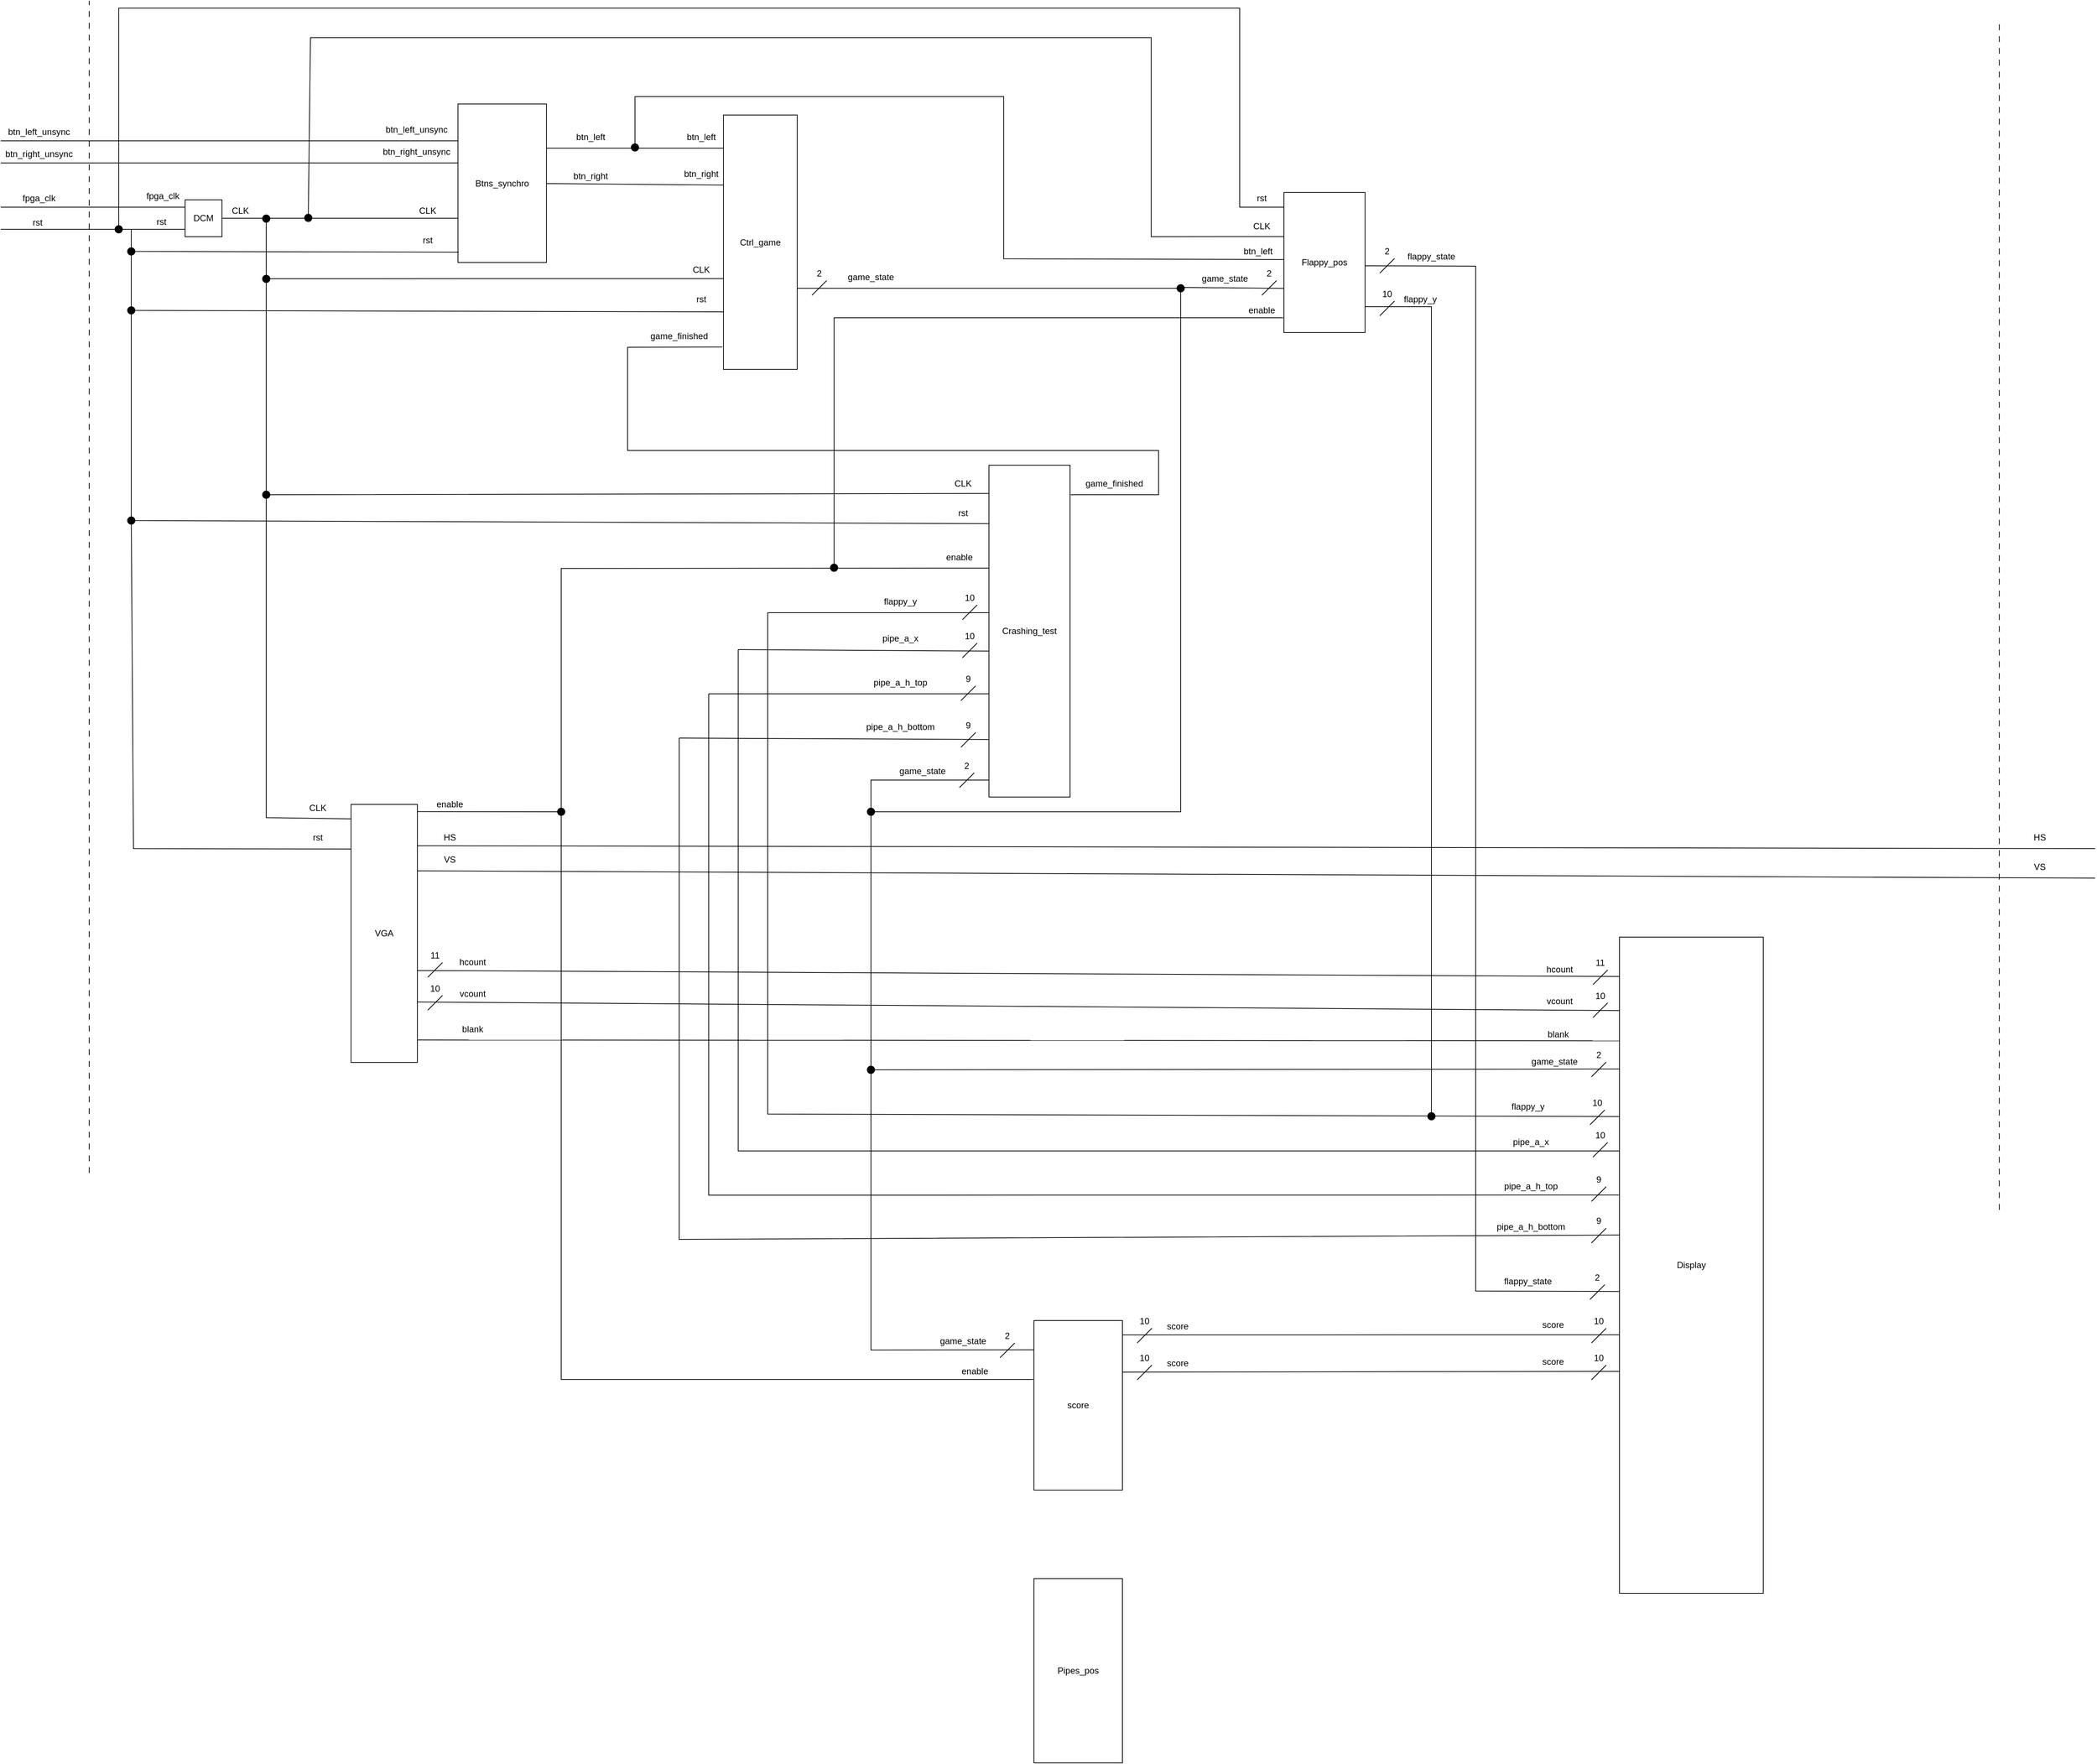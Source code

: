 <mxfile version="24.8.4">
  <diagram name="Page-1" id="Xa5YQdAASDwEEKE8111q">
    <mxGraphModel dx="2012" dy="647" grid="1" gridSize="10" guides="1" tooltips="1" connect="1" arrows="1" fold="1" page="1" pageScale="1" pageWidth="827" pageHeight="1169" math="0" shadow="0">
      <root>
        <mxCell id="0" />
        <mxCell id="1" parent="0" />
        <mxCell id="xnvayWY3Ro9LNE6wZ4xw-27" style="rounded=0;orthogonalLoop=1;jettySize=auto;html=1;exitX=1;exitY=0.5;exitDx=0;exitDy=0;strokeColor=default;startArrow=none;startFill=0;endArrow=none;endFill=0;entryX=0;entryY=0.5;entryDx=0;entryDy=0;" parent="1" source="xnvayWY3Ro9LNE6wZ4xw-28" edge="1">
          <mxGeometry relative="1" as="geometry">
            <mxPoint x="341" y="365" as="targetPoint" />
          </mxGeometry>
        </mxCell>
        <mxCell id="xnvayWY3Ro9LNE6wZ4xw-28" value="DCM" style="whiteSpace=wrap;html=1;aspect=fixed;" parent="1" vertex="1">
          <mxGeometry x="-30" y="340" width="50" height="50" as="geometry" />
        </mxCell>
        <mxCell id="xnvayWY3Ro9LNE6wZ4xw-29" value="" style="endArrow=none;html=1;rounded=0;" parent="1" edge="1">
          <mxGeometry width="50" height="50" relative="1" as="geometry">
            <mxPoint x="-280" y="350" as="sourcePoint" />
            <mxPoint x="-30" y="350" as="targetPoint" />
          </mxGeometry>
        </mxCell>
        <mxCell id="xnvayWY3Ro9LNE6wZ4xw-30" value="" style="endArrow=none;html=1;rounded=0;" parent="1" edge="1">
          <mxGeometry width="50" height="50" relative="1" as="geometry">
            <mxPoint x="-100" y="380" as="sourcePoint" />
            <mxPoint x="-30" y="380" as="targetPoint" />
          </mxGeometry>
        </mxCell>
        <mxCell id="xnvayWY3Ro9LNE6wZ4xw-31" value="CLK" style="text;html=1;align=center;verticalAlign=middle;whiteSpace=wrap;rounded=0;" parent="1" vertex="1">
          <mxGeometry x="274" y="340" width="50" height="30" as="geometry" />
        </mxCell>
        <mxCell id="xnvayWY3Ro9LNE6wZ4xw-32" value="fpga_clk" style="text;html=1;align=center;verticalAlign=middle;whiteSpace=wrap;rounded=0;" parent="1" vertex="1">
          <mxGeometry x="-90" y="320" width="60" height="30" as="geometry" />
        </mxCell>
        <mxCell id="xnvayWY3Ro9LNE6wZ4xw-33" value="" style="endArrow=none;html=1;rounded=0;" parent="1" edge="1">
          <mxGeometry width="50" height="50" relative="1" as="geometry">
            <mxPoint x="-280" y="380" as="sourcePoint" />
            <mxPoint x="-40" y="380" as="targetPoint" />
          </mxGeometry>
        </mxCell>
        <mxCell id="xnvayWY3Ro9LNE6wZ4xw-34" value="rst" style="text;html=1;align=center;verticalAlign=middle;whiteSpace=wrap;rounded=0;" parent="1" vertex="1">
          <mxGeometry x="-92" y="355" width="60" height="30" as="geometry" />
        </mxCell>
        <mxCell id="xnvayWY3Ro9LNE6wZ4xw-36" value="" style="endArrow=none;html=1;rounded=0;" parent="1" edge="1">
          <mxGeometry width="50" height="50" relative="1" as="geometry">
            <mxPoint x="-280" y="260" as="sourcePoint" />
            <mxPoint x="340" y="260" as="targetPoint" />
          </mxGeometry>
        </mxCell>
        <mxCell id="xnvayWY3Ro9LNE6wZ4xw-37" value="btn_left_unsync" style="text;html=1;align=center;verticalAlign=middle;whiteSpace=wrap;rounded=0;" parent="1" vertex="1">
          <mxGeometry x="239" y="230" width="90" height="30" as="geometry" />
        </mxCell>
        <mxCell id="xnvayWY3Ro9LNE6wZ4xw-38" value="" style="endArrow=none;html=1;rounded=0;" parent="1" edge="1">
          <mxGeometry width="50" height="50" relative="1" as="geometry">
            <mxPoint x="-280" y="290" as="sourcePoint" />
            <mxPoint x="340" y="290" as="targetPoint" />
          </mxGeometry>
        </mxCell>
        <mxCell id="xnvayWY3Ro9LNE6wZ4xw-39" value="btn_right_unsync" style="text;html=1;align=center;verticalAlign=middle;whiteSpace=wrap;rounded=0;" parent="1" vertex="1">
          <mxGeometry x="239" y="260" width="90" height="30" as="geometry" />
        </mxCell>
        <mxCell id="xnvayWY3Ro9LNE6wZ4xw-44" value="fpga_clk" style="text;html=1;align=center;verticalAlign=middle;whiteSpace=wrap;rounded=0;" parent="1" vertex="1">
          <mxGeometry x="-258" y="322.5" width="60" height="30" as="geometry" />
        </mxCell>
        <mxCell id="xnvayWY3Ro9LNE6wZ4xw-45" value="rst" style="text;html=1;align=center;verticalAlign=middle;whiteSpace=wrap;rounded=0;" parent="1" vertex="1">
          <mxGeometry x="-260" y="355.5" width="60" height="30" as="geometry" />
        </mxCell>
        <mxCell id="xnvayWY3Ro9LNE6wZ4xw-46" value="Btns_synchro" style="rounded=0;whiteSpace=wrap;html=1;" parent="1" vertex="1">
          <mxGeometry x="340" y="210" width="120" height="215" as="geometry" />
        </mxCell>
        <mxCell id="xnvayWY3Ro9LNE6wZ4xw-47" value="btn_left_unsync" style="text;html=1;align=center;verticalAlign=middle;whiteSpace=wrap;rounded=0;" parent="1" vertex="1">
          <mxGeometry x="-273" y="232.5" width="90" height="30" as="geometry" />
        </mxCell>
        <mxCell id="xnvayWY3Ro9LNE6wZ4xw-48" value="btn_right_unsync" style="text;html=1;align=center;verticalAlign=middle;whiteSpace=wrap;rounded=0;" parent="1" vertex="1">
          <mxGeometry x="-273" y="262.5" width="90" height="30" as="geometry" />
        </mxCell>
        <mxCell id="xnvayWY3Ro9LNE6wZ4xw-50" value="" style="endArrow=none;html=1;rounded=0;entryX=1;entryY=1;entryDx=0;entryDy=0;" parent="1" target="xnvayWY3Ro9LNE6wZ4xw-57" edge="1">
          <mxGeometry width="50" height="50" relative="1" as="geometry">
            <mxPoint x="460" y="270" as="sourcePoint" />
            <mxPoint x="580" y="270" as="targetPoint" />
          </mxGeometry>
        </mxCell>
        <mxCell id="xnvayWY3Ro9LNE6wZ4xw-51" value="" style="endArrow=none;html=1;rounded=0;entryX=1;entryY=1;entryDx=0;entryDy=0;" parent="1" target="xnvayWY3Ro9LNE6wZ4xw-58" edge="1">
          <mxGeometry width="50" height="50" relative="1" as="geometry">
            <mxPoint x="460" y="318" as="sourcePoint" />
            <mxPoint x="680" y="340" as="targetPoint" />
          </mxGeometry>
        </mxCell>
        <mxCell id="xnvayWY3Ro9LNE6wZ4xw-52" value="btn_left" style="text;html=1;align=center;verticalAlign=middle;whiteSpace=wrap;rounded=0;" parent="1" vertex="1">
          <mxGeometry x="490" y="240" width="60" height="30" as="geometry" />
        </mxCell>
        <mxCell id="xnvayWY3Ro9LNE6wZ4xw-53" value="btn_right" style="text;html=1;align=center;verticalAlign=middle;whiteSpace=wrap;rounded=0;" parent="1" vertex="1">
          <mxGeometry x="490" y="292.5" width="60" height="30" as="geometry" />
        </mxCell>
        <mxCell id="xnvayWY3Ro9LNE6wZ4xw-55" value="Ctrl_game" style="rounded=0;whiteSpace=wrap;html=1;rotation=0;" parent="1" vertex="1">
          <mxGeometry x="700" y="225" width="100" height="345" as="geometry" />
        </mxCell>
        <mxCell id="xnvayWY3Ro9LNE6wZ4xw-57" value="btn_left" style="text;html=1;align=center;verticalAlign=middle;whiteSpace=wrap;rounded=0;" parent="1" vertex="1">
          <mxGeometry x="640" y="240" width="60" height="30" as="geometry" />
        </mxCell>
        <mxCell id="xnvayWY3Ro9LNE6wZ4xw-58" value="btn_right" style="text;html=1;align=center;verticalAlign=middle;whiteSpace=wrap;rounded=0;" parent="1" vertex="1">
          <mxGeometry x="640" y="290" width="60" height="30" as="geometry" />
        </mxCell>
        <mxCell id="xnvayWY3Ro9LNE6wZ4xw-59" value="rst" style="text;html=1;align=center;verticalAlign=middle;whiteSpace=wrap;rounded=0;" parent="1" vertex="1">
          <mxGeometry x="269" y="380" width="60" height="30" as="geometry" />
        </mxCell>
        <mxCell id="xnvayWY3Ro9LNE6wZ4xw-62" value="" style="endArrow=none;html=1;rounded=0;entryX=0.003;entryY=0.643;entryDx=0;entryDy=0;entryPerimeter=0;" parent="1" target="xnvayWY3Ro9LNE6wZ4xw-55" edge="1">
          <mxGeometry width="50" height="50" relative="1" as="geometry">
            <mxPoint x="80" y="365" as="sourcePoint" />
            <mxPoint x="720.1" y="445.55" as="targetPoint" />
            <Array as="points">
              <mxPoint x="80" y="447" />
            </Array>
          </mxGeometry>
        </mxCell>
        <mxCell id="xnvayWY3Ro9LNE6wZ4xw-63" value="CLK" style="text;html=1;align=center;verticalAlign=middle;whiteSpace=wrap;rounded=0;" parent="1" vertex="1">
          <mxGeometry x="645" y="420" width="50" height="30" as="geometry" />
        </mxCell>
        <mxCell id="xnvayWY3Ro9LNE6wZ4xw-64" value="CLK" style="text;html=1;align=center;verticalAlign=middle;whiteSpace=wrap;rounded=0;" parent="1" vertex="1">
          <mxGeometry x="20" y="340" width="50" height="30" as="geometry" />
        </mxCell>
        <mxCell id="xnvayWY3Ro9LNE6wZ4xw-65" value="" style="endArrow=none;html=1;rounded=0;entryX=0.006;entryY=0.774;entryDx=0;entryDy=0;entryPerimeter=0;" parent="1" target="xnvayWY3Ro9LNE6wZ4xw-55" edge="1">
          <mxGeometry width="50" height="50" relative="1" as="geometry">
            <mxPoint x="-103" y="410" as="sourcePoint" />
            <mxPoint x="547" y="490" as="targetPoint" />
            <Array as="points">
              <mxPoint x="-103" y="490" />
            </Array>
          </mxGeometry>
        </mxCell>
        <mxCell id="xnvayWY3Ro9LNE6wZ4xw-66" value="rst" style="text;html=1;align=center;verticalAlign=middle;whiteSpace=wrap;rounded=0;" parent="1" vertex="1">
          <mxGeometry x="640" y="460" width="60" height="30" as="geometry" />
        </mxCell>
        <mxCell id="xnvayWY3Ro9LNE6wZ4xw-67" value="" style="endArrow=none;html=1;rounded=0;entryX=0.008;entryY=0.935;entryDx=0;entryDy=0;entryPerimeter=0;" parent="1" target="xnvayWY3Ro9LNE6wZ4xw-46" edge="1">
          <mxGeometry width="50" height="50" relative="1" as="geometry">
            <mxPoint x="-103" y="380" as="sourcePoint" />
            <mxPoint x="185.8" y="410.595" as="targetPoint" />
            <Array as="points">
              <mxPoint x="-103" y="410" />
            </Array>
          </mxGeometry>
        </mxCell>
        <mxCell id="xnvayWY3Ro9LNE6wZ4xw-70" value="game_finished" style="text;html=1;align=center;verticalAlign=middle;whiteSpace=wrap;rounded=0;" parent="1" vertex="1">
          <mxGeometry x="610" y="510" width="60" height="30" as="geometry" />
        </mxCell>
        <mxCell id="xnvayWY3Ro9LNE6wZ4xw-72" value="game_state" style="text;html=1;align=center;verticalAlign=middle;whiteSpace=wrap;rounded=0;" parent="1" vertex="1">
          <mxGeometry x="870" y="429.5" width="60" height="30" as="geometry" />
        </mxCell>
        <mxCell id="xnvayWY3Ro9LNE6wZ4xw-76" value="Crashing_test" style="rounded=0;whiteSpace=wrap;html=1;rotation=0;" parent="1" vertex="1">
          <mxGeometry x="1060" y="700" width="110" height="450" as="geometry" />
        </mxCell>
        <mxCell id="xnvayWY3Ro9LNE6wZ4xw-78" value="game_finished" style="text;html=1;align=center;verticalAlign=middle;whiteSpace=wrap;rounded=0;" parent="1" vertex="1">
          <mxGeometry x="1200" y="710" width="60" height="30" as="geometry" />
        </mxCell>
        <mxCell id="xnvayWY3Ro9LNE6wZ4xw-81" value="game_state" style="text;html=1;align=center;verticalAlign=middle;whiteSpace=wrap;rounded=0;" parent="1" vertex="1">
          <mxGeometry x="940" y="1100" width="60" height="30" as="geometry" />
        </mxCell>
        <mxCell id="xnvayWY3Ro9LNE6wZ4xw-82" value="" style="endArrow=none;html=1;rounded=0;exitX=0.005;exitY=0.085;exitDx=0;exitDy=0;exitPerimeter=0;" parent="1" edge="1" source="xnvayWY3Ro9LNE6wZ4xw-76">
          <mxGeometry width="50" height="50" relative="1" as="geometry">
            <mxPoint x="700" y="740" as="sourcePoint" />
            <mxPoint x="80" y="445" as="targetPoint" />
            <Array as="points">
              <mxPoint x="80" y="740" />
            </Array>
          </mxGeometry>
        </mxCell>
        <mxCell id="xnvayWY3Ro9LNE6wZ4xw-83" value="CLK" style="text;html=1;align=center;verticalAlign=middle;whiteSpace=wrap;rounded=0;" parent="1" vertex="1">
          <mxGeometry x="1000" y="710" width="50" height="30" as="geometry" />
        </mxCell>
        <mxCell id="xnvayWY3Ro9LNE6wZ4xw-84" value="" style="endArrow=none;html=1;rounded=0;exitX=-0.005;exitY=0.176;exitDx=0;exitDy=0;exitPerimeter=0;" parent="1" source="xnvayWY3Ro9LNE6wZ4xw-76" edge="1">
          <mxGeometry width="50" height="50" relative="1" as="geometry">
            <mxPoint x="547" y="781" as="sourcePoint" />
            <mxPoint x="-103" y="490" as="targetPoint" />
            <Array as="points">
              <mxPoint x="-103" y="775" />
            </Array>
          </mxGeometry>
        </mxCell>
        <mxCell id="xnvayWY3Ro9LNE6wZ4xw-85" value="rst" style="text;html=1;align=center;verticalAlign=middle;whiteSpace=wrap;rounded=0;" parent="1" vertex="1">
          <mxGeometry x="995" y="750" width="60" height="30" as="geometry" />
        </mxCell>
        <mxCell id="xnvayWY3Ro9LNE6wZ4xw-86" value="" style="endArrow=none;html=1;rounded=0;entryX=-0.005;entryY=0.31;entryDx=0;entryDy=0;exitX=1;exitY=0.028;exitDx=0;exitDy=0;exitPerimeter=0;entryPerimeter=0;" parent="1" source="xnvayWY3Ro9LNE6wZ4xw-110" edge="1" target="xnvayWY3Ro9LNE6wZ4xw-76">
          <mxGeometry width="50" height="50" relative="1" as="geometry">
            <mxPoint x="460" y="840" as="sourcePoint" />
            <mxPoint x="700" y="840" as="targetPoint" />
            <Array as="points">
              <mxPoint x="480" y="1170" />
              <mxPoint x="480" y="840" />
            </Array>
          </mxGeometry>
        </mxCell>
        <mxCell id="xnvayWY3Ro9LNE6wZ4xw-87" value="" style="endArrow=none;html=1;rounded=0;entryX=1;entryY=1;entryDx=0;entryDy=0;" parent="1" edge="1">
          <mxGeometry width="50" height="50" relative="1" as="geometry">
            <mxPoint x="720" y="950" as="sourcePoint" />
            <mxPoint x="1060" y="952" as="targetPoint" />
          </mxGeometry>
        </mxCell>
        <mxCell id="xnvayWY3Ro9LNE6wZ4xw-88" value="" style="endArrow=none;html=1;rounded=0;entryX=1;entryY=1;entryDx=0;entryDy=0;" parent="1" edge="1">
          <mxGeometry width="50" height="50" relative="1" as="geometry">
            <mxPoint x="760" y="900" as="sourcePoint" />
            <mxPoint x="1060" y="900" as="targetPoint" />
          </mxGeometry>
        </mxCell>
        <mxCell id="xnvayWY3Ro9LNE6wZ4xw-89" value="" style="endArrow=none;html=1;rounded=0;entryX=1;entryY=1;entryDx=0;entryDy=0;" parent="1" edge="1">
          <mxGeometry width="50" height="50" relative="1" as="geometry">
            <mxPoint x="640" y="1070" as="sourcePoint" />
            <mxPoint x="1060" y="1072" as="targetPoint" />
          </mxGeometry>
        </mxCell>
        <mxCell id="xnvayWY3Ro9LNE6wZ4xw-90" value="" style="endArrow=none;html=1;rounded=0;entryX=1;entryY=1;entryDx=0;entryDy=0;" parent="1" edge="1">
          <mxGeometry width="50" height="50" relative="1" as="geometry">
            <mxPoint x="680" y="1010" as="sourcePoint" />
            <mxPoint x="1060" y="1010" as="targetPoint" />
          </mxGeometry>
        </mxCell>
        <mxCell id="xnvayWY3Ro9LNE6wZ4xw-91" value="enable" style="text;html=1;align=center;verticalAlign=middle;whiteSpace=wrap;rounded=0;" parent="1" vertex="1">
          <mxGeometry x="995" y="810" width="50" height="30" as="geometry" />
        </mxCell>
        <mxCell id="xnvayWY3Ro9LNE6wZ4xw-92" value="flappy_y" style="text;html=1;align=center;verticalAlign=middle;whiteSpace=wrap;rounded=0;" parent="1" vertex="1">
          <mxGeometry x="910" y="870" width="60" height="30" as="geometry" />
        </mxCell>
        <mxCell id="xnvayWY3Ro9LNE6wZ4xw-93" value="pipe_a_x" style="text;html=1;align=center;verticalAlign=middle;whiteSpace=wrap;rounded=0;" parent="1" vertex="1">
          <mxGeometry x="910" y="920" width="60" height="30" as="geometry" />
        </mxCell>
        <mxCell id="xnvayWY3Ro9LNE6wZ4xw-94" value="pipe_a_h_top" style="text;html=1;align=center;verticalAlign=middle;whiteSpace=wrap;rounded=0;" parent="1" vertex="1">
          <mxGeometry x="895" y="980" width="90" height="30" as="geometry" />
        </mxCell>
        <mxCell id="xnvayWY3Ro9LNE6wZ4xw-95" value="pipe_a_h_bottom" style="text;html=1;align=center;verticalAlign=middle;whiteSpace=wrap;rounded=0;" parent="1" vertex="1">
          <mxGeometry x="885" y="1040" width="110" height="30" as="geometry" />
        </mxCell>
        <mxCell id="xnvayWY3Ro9LNE6wZ4xw-96" value="" style="endArrow=none;html=1;rounded=0;" parent="1" edge="1">
          <mxGeometry width="50" height="50" relative="1" as="geometry">
            <mxPoint x="820" y="469.5" as="sourcePoint" />
            <mxPoint x="840" y="449.5" as="targetPoint" />
          </mxGeometry>
        </mxCell>
        <mxCell id="xnvayWY3Ro9LNE6wZ4xw-97" value="2" style="text;html=1;align=center;verticalAlign=middle;whiteSpace=wrap;rounded=0;" parent="1" vertex="1">
          <mxGeometry x="800" y="425" width="60" height="30" as="geometry" />
        </mxCell>
        <mxCell id="xnvayWY3Ro9LNE6wZ4xw-98" value="" style="endArrow=none;html=1;rounded=0;" parent="1" edge="1">
          <mxGeometry width="50" height="50" relative="1" as="geometry">
            <mxPoint x="1020" y="1137.25" as="sourcePoint" />
            <mxPoint x="1040" y="1117.25" as="targetPoint" />
          </mxGeometry>
        </mxCell>
        <mxCell id="xnvayWY3Ro9LNE6wZ4xw-99" value="2" style="text;html=1;align=center;verticalAlign=middle;whiteSpace=wrap;rounded=0;" parent="1" vertex="1">
          <mxGeometry x="1000" y="1092.75" width="60" height="30" as="geometry" />
        </mxCell>
        <mxCell id="xnvayWY3Ro9LNE6wZ4xw-101" value="" style="endArrow=none;html=1;rounded=0;" parent="1" edge="1">
          <mxGeometry width="50" height="50" relative="1" as="geometry">
            <mxPoint x="1022" y="1082.5" as="sourcePoint" />
            <mxPoint x="1042" y="1062.5" as="targetPoint" />
          </mxGeometry>
        </mxCell>
        <mxCell id="xnvayWY3Ro9LNE6wZ4xw-102" value="9" style="text;html=1;align=center;verticalAlign=middle;whiteSpace=wrap;rounded=0;" parent="1" vertex="1">
          <mxGeometry x="1002" y="1038" width="60" height="30" as="geometry" />
        </mxCell>
        <mxCell id="xnvayWY3Ro9LNE6wZ4xw-103" value="" style="endArrow=none;html=1;rounded=0;" parent="1" edge="1">
          <mxGeometry width="50" height="50" relative="1" as="geometry">
            <mxPoint x="1022" y="1019.25" as="sourcePoint" />
            <mxPoint x="1042" y="999.25" as="targetPoint" />
          </mxGeometry>
        </mxCell>
        <mxCell id="xnvayWY3Ro9LNE6wZ4xw-104" value="9" style="text;html=1;align=center;verticalAlign=middle;whiteSpace=wrap;rounded=0;" parent="1" vertex="1">
          <mxGeometry x="1002" y="974.75" width="60" height="30" as="geometry" />
        </mxCell>
        <mxCell id="xnvayWY3Ro9LNE6wZ4xw-105" value="" style="endArrow=none;html=1;rounded=0;" parent="1" edge="1">
          <mxGeometry width="50" height="50" relative="1" as="geometry">
            <mxPoint x="1024" y="961.25" as="sourcePoint" />
            <mxPoint x="1044" y="941.25" as="targetPoint" />
          </mxGeometry>
        </mxCell>
        <mxCell id="xnvayWY3Ro9LNE6wZ4xw-106" value="10" style="text;html=1;align=center;verticalAlign=middle;whiteSpace=wrap;rounded=0;" parent="1" vertex="1">
          <mxGeometry x="1004" y="916.75" width="60" height="30" as="geometry" />
        </mxCell>
        <mxCell id="xnvayWY3Ro9LNE6wZ4xw-107" value="" style="endArrow=none;html=1;rounded=0;" parent="1" edge="1">
          <mxGeometry width="50" height="50" relative="1" as="geometry">
            <mxPoint x="1024" y="909.5" as="sourcePoint" />
            <mxPoint x="1044" y="889.5" as="targetPoint" />
          </mxGeometry>
        </mxCell>
        <mxCell id="xnvayWY3Ro9LNE6wZ4xw-108" value="10" style="text;html=1;align=center;verticalAlign=middle;whiteSpace=wrap;rounded=0;" parent="1" vertex="1">
          <mxGeometry x="1004" y="865" width="60" height="30" as="geometry" />
        </mxCell>
        <mxCell id="xnvayWY3Ro9LNE6wZ4xw-110" value="VGA" style="rounded=0;whiteSpace=wrap;html=1;" parent="1" vertex="1">
          <mxGeometry x="195" y="1160" width="90" height="350" as="geometry" />
        </mxCell>
        <mxCell id="xnvayWY3Ro9LNE6wZ4xw-111" value="enable" style="text;html=1;align=center;verticalAlign=middle;whiteSpace=wrap;rounded=0;" parent="1" vertex="1">
          <mxGeometry x="304" y="1145" width="50" height="30" as="geometry" />
        </mxCell>
        <mxCell id="xnvayWY3Ro9LNE6wZ4xw-112" value="" style="endArrow=none;html=1;rounded=0;exitX=-0.003;exitY=0.173;exitDx=0;exitDy=0;exitPerimeter=0;" parent="1" source="xnvayWY3Ro9LNE6wZ4xw-110" edge="1">
          <mxGeometry width="50" height="50" relative="1" as="geometry">
            <mxPoint x="190" y="1220" as="sourcePoint" />
            <mxPoint x="-103" y="775" as="targetPoint" />
            <Array as="points">
              <mxPoint x="-100" y="1220" />
            </Array>
          </mxGeometry>
        </mxCell>
        <mxCell id="xnvayWY3Ro9LNE6wZ4xw-113" value="rst" style="text;html=1;align=center;verticalAlign=middle;whiteSpace=wrap;rounded=0;" parent="1" vertex="1">
          <mxGeometry x="120" y="1190" width="60" height="30" as="geometry" />
        </mxCell>
        <mxCell id="xnvayWY3Ro9LNE6wZ4xw-114" value="" style="endArrow=none;html=1;rounded=0;dashed=1;dashPattern=8 8;" parent="1" edge="1">
          <mxGeometry width="50" height="50" relative="1" as="geometry">
            <mxPoint x="-160" y="1660" as="sourcePoint" />
            <mxPoint x="-160" y="70" as="targetPoint" />
          </mxGeometry>
        </mxCell>
        <mxCell id="xnvayWY3Ro9LNE6wZ4xw-116" value="" style="endArrow=none;html=1;rounded=0;exitX=0.005;exitY=0.056;exitDx=0;exitDy=0;exitPerimeter=0;" parent="1" source="xnvayWY3Ro9LNE6wZ4xw-110" edge="1">
          <mxGeometry width="50" height="50" relative="1" as="geometry">
            <mxPoint x="169" y="840" as="sourcePoint" />
            <mxPoint x="80" y="740" as="targetPoint" />
            <Array as="points">
              <mxPoint x="80" y="1178" />
            </Array>
          </mxGeometry>
        </mxCell>
        <mxCell id="xnvayWY3Ro9LNE6wZ4xw-117" value="CLK" style="text;html=1;align=center;verticalAlign=middle;whiteSpace=wrap;rounded=0;" parent="1" vertex="1">
          <mxGeometry x="125" y="1150" width="50" height="30" as="geometry" />
        </mxCell>
        <mxCell id="xnvayWY3Ro9LNE6wZ4xw-118" value="" style="endArrow=none;html=1;rounded=0;exitX=1.019;exitY=0.288;exitDx=0;exitDy=0;exitPerimeter=0;" parent="1" edge="1">
          <mxGeometry width="50" height="50" relative="1" as="geometry">
            <mxPoint x="285.0" y="1216.08" as="sourcePoint" />
            <mxPoint x="2560" y="1220" as="targetPoint" />
          </mxGeometry>
        </mxCell>
        <mxCell id="xnvayWY3Ro9LNE6wZ4xw-119" value="HS" style="text;html=1;align=center;verticalAlign=middle;whiteSpace=wrap;rounded=0;" parent="1" vertex="1">
          <mxGeometry x="304" y="1190" width="50" height="30" as="geometry" />
        </mxCell>
        <mxCell id="JSrbKEVZbkw8yBN8hjMD-1" value="" style="endArrow=none;html=1;rounded=0;exitX=1.019;exitY=0.288;exitDx=0;exitDy=0;exitPerimeter=0;" edge="1" parent="1">
          <mxGeometry width="50" height="50" relative="1" as="geometry">
            <mxPoint x="285.0" y="1250.08" as="sourcePoint" />
            <mxPoint x="2560" y="1260" as="targetPoint" />
          </mxGeometry>
        </mxCell>
        <mxCell id="JSrbKEVZbkw8yBN8hjMD-2" value="VS" style="text;html=1;align=center;verticalAlign=middle;whiteSpace=wrap;rounded=0;" vertex="1" parent="1">
          <mxGeometry x="304" y="1220" width="50" height="30" as="geometry" />
        </mxCell>
        <mxCell id="JSrbKEVZbkw8yBN8hjMD-3" value="" style="endArrow=none;html=1;rounded=0;exitX=1.019;exitY=0.288;exitDx=0;exitDy=0;exitPerimeter=0;entryX=0.002;entryY=0.06;entryDx=0;entryDy=0;entryPerimeter=0;" edge="1" parent="1" target="JSrbKEVZbkw8yBN8hjMD-18">
          <mxGeometry width="50" height="50" relative="1" as="geometry">
            <mxPoint x="285.0" y="1385.33" as="sourcePoint" />
            <mxPoint x="403" y="1385.25" as="targetPoint" />
          </mxGeometry>
        </mxCell>
        <mxCell id="JSrbKEVZbkw8yBN8hjMD-4" value="hcount" style="text;html=1;align=center;verticalAlign=middle;whiteSpace=wrap;rounded=0;" vertex="1" parent="1">
          <mxGeometry x="335" y="1359.25" width="50" height="30" as="geometry" />
        </mxCell>
        <mxCell id="JSrbKEVZbkw8yBN8hjMD-5" value="" style="endArrow=none;html=1;rounded=0;exitX=1.019;exitY=0.288;exitDx=0;exitDy=0;exitPerimeter=0;entryX=-0.001;entryY=0.112;entryDx=0;entryDy=0;entryPerimeter=0;" edge="1" parent="1" target="JSrbKEVZbkw8yBN8hjMD-18">
          <mxGeometry width="50" height="50" relative="1" as="geometry">
            <mxPoint x="285.0" y="1427.95" as="sourcePoint" />
            <mxPoint x="403" y="1427.87" as="targetPoint" />
          </mxGeometry>
        </mxCell>
        <mxCell id="JSrbKEVZbkw8yBN8hjMD-6" value="vcount" style="text;html=1;align=center;verticalAlign=middle;whiteSpace=wrap;rounded=0;" vertex="1" parent="1">
          <mxGeometry x="335" y="1401.87" width="50" height="30" as="geometry" />
        </mxCell>
        <mxCell id="JSrbKEVZbkw8yBN8hjMD-7" value="" style="endArrow=none;html=1;rounded=0;exitX=1.008;exitY=0.913;exitDx=0;exitDy=0;exitPerimeter=0;entryX=0.014;entryY=0.158;entryDx=0;entryDy=0;entryPerimeter=0;" edge="1" parent="1" source="xnvayWY3Ro9LNE6wZ4xw-110" target="JSrbKEVZbkw8yBN8hjMD-18">
          <mxGeometry width="50" height="50" relative="1" as="geometry">
            <mxPoint x="285.0" y="1457.95" as="sourcePoint" />
            <mxPoint x="403" y="1457.87" as="targetPoint" />
          </mxGeometry>
        </mxCell>
        <mxCell id="JSrbKEVZbkw8yBN8hjMD-8" value="blank" style="text;html=1;align=center;verticalAlign=middle;whiteSpace=wrap;rounded=0;" vertex="1" parent="1">
          <mxGeometry x="335" y="1450" width="50" height="30" as="geometry" />
        </mxCell>
        <mxCell id="JSrbKEVZbkw8yBN8hjMD-10" value="" style="endArrow=none;html=1;rounded=0;" edge="1" parent="1">
          <mxGeometry width="50" height="50" relative="1" as="geometry">
            <mxPoint x="299" y="1394.5" as="sourcePoint" />
            <mxPoint x="319" y="1374.5" as="targetPoint" />
          </mxGeometry>
        </mxCell>
        <mxCell id="JSrbKEVZbkw8yBN8hjMD-11" value="11" style="text;html=1;align=center;verticalAlign=middle;whiteSpace=wrap;rounded=0;" vertex="1" parent="1">
          <mxGeometry x="279" y="1350" width="60" height="30" as="geometry" />
        </mxCell>
        <mxCell id="JSrbKEVZbkw8yBN8hjMD-12" value="" style="endArrow=none;html=1;rounded=0;" edge="1" parent="1">
          <mxGeometry width="50" height="50" relative="1" as="geometry">
            <mxPoint x="299" y="1439.12" as="sourcePoint" />
            <mxPoint x="319" y="1419.12" as="targetPoint" />
          </mxGeometry>
        </mxCell>
        <mxCell id="JSrbKEVZbkw8yBN8hjMD-13" value="10" style="text;html=1;align=center;verticalAlign=middle;whiteSpace=wrap;rounded=0;" vertex="1" parent="1">
          <mxGeometry x="279" y="1394.62" width="60" height="30" as="geometry" />
        </mxCell>
        <mxCell id="JSrbKEVZbkw8yBN8hjMD-14" value="" style="endArrow=none;html=1;rounded=0;entryX=-0.017;entryY=0.912;entryDx=0;entryDy=0;entryPerimeter=0;" edge="1" parent="1" target="xnvayWY3Ro9LNE6wZ4xw-55">
          <mxGeometry width="50" height="50" relative="1" as="geometry">
            <mxPoint x="1171" y="740" as="sourcePoint" />
            <mxPoint x="600" y="760" as="targetPoint" />
            <Array as="points">
              <mxPoint x="1290" y="740" />
              <mxPoint x="1290" y="680" />
              <mxPoint x="570" y="680" />
              <mxPoint x="570" y="540" />
            </Array>
          </mxGeometry>
        </mxCell>
        <mxCell id="JSrbKEVZbkw8yBN8hjMD-15" value="" style="endArrow=none;html=1;rounded=0;dashed=1;dashPattern=8 8;" edge="1" parent="1">
          <mxGeometry width="50" height="50" relative="1" as="geometry">
            <mxPoint x="2430" y="1710" as="sourcePoint" />
            <mxPoint x="2430" y="100" as="targetPoint" />
          </mxGeometry>
        </mxCell>
        <mxCell id="JSrbKEVZbkw8yBN8hjMD-16" value="HS" style="text;html=1;align=center;verticalAlign=middle;whiteSpace=wrap;rounded=0;" vertex="1" parent="1">
          <mxGeometry x="2460" y="1190" width="50" height="30" as="geometry" />
        </mxCell>
        <mxCell id="JSrbKEVZbkw8yBN8hjMD-17" value="VS" style="text;html=1;align=center;verticalAlign=middle;whiteSpace=wrap;rounded=0;" vertex="1" parent="1">
          <mxGeometry x="2460" y="1230" width="50" height="30" as="geometry" />
        </mxCell>
        <mxCell id="JSrbKEVZbkw8yBN8hjMD-18" value="Display" style="rounded=0;whiteSpace=wrap;html=1;" vertex="1" parent="1">
          <mxGeometry x="1915" y="1340" width="195" height="890" as="geometry" />
        </mxCell>
        <mxCell id="JSrbKEVZbkw8yBN8hjMD-19" value="hcount" style="text;html=1;align=center;verticalAlign=middle;whiteSpace=wrap;rounded=0;" vertex="1" parent="1">
          <mxGeometry x="1809" y="1369.25" width="50" height="30" as="geometry" />
        </mxCell>
        <mxCell id="JSrbKEVZbkw8yBN8hjMD-20" value="vcount" style="text;html=1;align=center;verticalAlign=middle;whiteSpace=wrap;rounded=0;" vertex="1" parent="1">
          <mxGeometry x="1809" y="1411.87" width="50" height="30" as="geometry" />
        </mxCell>
        <mxCell id="JSrbKEVZbkw8yBN8hjMD-21" value="blank" style="text;html=1;align=center;verticalAlign=middle;whiteSpace=wrap;rounded=0;" vertex="1" parent="1">
          <mxGeometry x="1807" y="1457" width="50" height="30" as="geometry" />
        </mxCell>
        <mxCell id="JSrbKEVZbkw8yBN8hjMD-22" value="" style="endArrow=none;html=1;rounded=0;" edge="1" parent="1">
          <mxGeometry width="50" height="50" relative="1" as="geometry">
            <mxPoint x="1879" y="1404.5" as="sourcePoint" />
            <mxPoint x="1899" y="1384.5" as="targetPoint" />
          </mxGeometry>
        </mxCell>
        <mxCell id="JSrbKEVZbkw8yBN8hjMD-23" value="11" style="text;html=1;align=center;verticalAlign=middle;whiteSpace=wrap;rounded=0;" vertex="1" parent="1">
          <mxGeometry x="1859" y="1360" width="60" height="30" as="geometry" />
        </mxCell>
        <mxCell id="JSrbKEVZbkw8yBN8hjMD-24" value="" style="endArrow=none;html=1;rounded=0;" edge="1" parent="1">
          <mxGeometry width="50" height="50" relative="1" as="geometry">
            <mxPoint x="1879" y="1449.12" as="sourcePoint" />
            <mxPoint x="1899" y="1429.12" as="targetPoint" />
          </mxGeometry>
        </mxCell>
        <mxCell id="JSrbKEVZbkw8yBN8hjMD-25" value="10" style="text;html=1;align=center;verticalAlign=middle;whiteSpace=wrap;rounded=0;" vertex="1" parent="1">
          <mxGeometry x="1859" y="1404.62" width="60" height="30" as="geometry" />
        </mxCell>
        <mxCell id="JSrbKEVZbkw8yBN8hjMD-26" value="" style="endArrow=none;html=1;rounded=0;exitX=0.002;exitY=0.201;exitDx=0;exitDy=0;exitPerimeter=0;" edge="1" parent="1" source="JSrbKEVZbkw8yBN8hjMD-18">
          <mxGeometry width="50" height="50" relative="1" as="geometry">
            <mxPoint x="520" y="1330" as="sourcePoint" />
            <mxPoint x="900" y="1170" as="targetPoint" />
            <Array as="points">
              <mxPoint x="900" y="1520" />
            </Array>
          </mxGeometry>
        </mxCell>
        <mxCell id="JSrbKEVZbkw8yBN8hjMD-27" value="game_state" style="text;html=1;align=center;verticalAlign=middle;whiteSpace=wrap;rounded=0;" vertex="1" parent="1">
          <mxGeometry x="1797" y="1494.25" width="60" height="30" as="geometry" />
        </mxCell>
        <mxCell id="JSrbKEVZbkw8yBN8hjMD-28" value="" style="endArrow=none;html=1;rounded=0;" edge="1" parent="1">
          <mxGeometry width="50" height="50" relative="1" as="geometry">
            <mxPoint x="1877" y="1529.5" as="sourcePoint" />
            <mxPoint x="1897" y="1509.5" as="targetPoint" />
          </mxGeometry>
        </mxCell>
        <mxCell id="JSrbKEVZbkw8yBN8hjMD-29" value="2" style="text;html=1;align=center;verticalAlign=middle;whiteSpace=wrap;rounded=0;" vertex="1" parent="1">
          <mxGeometry x="1857" y="1485" width="60" height="30" as="geometry" />
        </mxCell>
        <mxCell id="JSrbKEVZbkw8yBN8hjMD-33" value="" style="endArrow=none;html=1;rounded=0;" edge="1" parent="1">
          <mxGeometry width="50" height="50" relative="1" as="geometry">
            <mxPoint x="720" y="950" as="sourcePoint" />
            <mxPoint x="1915" y="1630" as="targetPoint" />
            <Array as="points">
              <mxPoint x="720" y="1630" />
            </Array>
          </mxGeometry>
        </mxCell>
        <mxCell id="JSrbKEVZbkw8yBN8hjMD-34" value="" style="endArrow=none;html=1;rounded=0;entryX=0.002;entryY=0.454;entryDx=0;entryDy=0;entryPerimeter=0;" edge="1" parent="1" target="JSrbKEVZbkw8yBN8hjMD-18">
          <mxGeometry width="50" height="50" relative="1" as="geometry">
            <mxPoint x="640" y="1070" as="sourcePoint" />
            <mxPoint x="1915" y="1761.4" as="targetPoint" />
            <Array as="points">
              <mxPoint x="640" y="1750" />
            </Array>
          </mxGeometry>
        </mxCell>
        <mxCell id="JSrbKEVZbkw8yBN8hjMD-35" value="" style="endArrow=none;html=1;rounded=0;entryX=-0.004;entryY=0.393;entryDx=0;entryDy=0;entryPerimeter=0;" edge="1" parent="1" target="JSrbKEVZbkw8yBN8hjMD-18">
          <mxGeometry width="50" height="50" relative="1" as="geometry">
            <mxPoint x="680" y="1010" as="sourcePoint" />
            <mxPoint x="1910" y="1690" as="targetPoint" />
            <Array as="points">
              <mxPoint x="680" y="1690" />
            </Array>
          </mxGeometry>
        </mxCell>
        <mxCell id="JSrbKEVZbkw8yBN8hjMD-36" value="pipe_a_x" style="text;html=1;align=center;verticalAlign=middle;whiteSpace=wrap;rounded=0;" vertex="1" parent="1">
          <mxGeometry x="1765" y="1603.25" width="60" height="30" as="geometry" />
        </mxCell>
        <mxCell id="JSrbKEVZbkw8yBN8hjMD-37" value="pipe_a_h_top" style="text;html=1;align=center;verticalAlign=middle;whiteSpace=wrap;rounded=0;" vertex="1" parent="1">
          <mxGeometry x="1750" y="1663.25" width="90" height="30" as="geometry" />
        </mxCell>
        <mxCell id="JSrbKEVZbkw8yBN8hjMD-38" value="pipe_a_h_bottom" style="text;html=1;align=center;verticalAlign=middle;whiteSpace=wrap;rounded=0;" vertex="1" parent="1">
          <mxGeometry x="1740" y="1718.25" width="110" height="30" as="geometry" />
        </mxCell>
        <mxCell id="JSrbKEVZbkw8yBN8hjMD-39" value="" style="endArrow=none;html=1;rounded=0;" edge="1" parent="1">
          <mxGeometry width="50" height="50" relative="1" as="geometry">
            <mxPoint x="1877" y="1754.75" as="sourcePoint" />
            <mxPoint x="1897" y="1734.75" as="targetPoint" />
          </mxGeometry>
        </mxCell>
        <mxCell id="JSrbKEVZbkw8yBN8hjMD-40" value="9" style="text;html=1;align=center;verticalAlign=middle;whiteSpace=wrap;rounded=0;" vertex="1" parent="1">
          <mxGeometry x="1857" y="1710.25" width="60" height="30" as="geometry" />
        </mxCell>
        <mxCell id="JSrbKEVZbkw8yBN8hjMD-41" value="" style="endArrow=none;html=1;rounded=0;" edge="1" parent="1">
          <mxGeometry width="50" height="50" relative="1" as="geometry">
            <mxPoint x="1877" y="1698.5" as="sourcePoint" />
            <mxPoint x="1897" y="1678.5" as="targetPoint" />
          </mxGeometry>
        </mxCell>
        <mxCell id="JSrbKEVZbkw8yBN8hjMD-42" value="9" style="text;html=1;align=center;verticalAlign=middle;whiteSpace=wrap;rounded=0;" vertex="1" parent="1">
          <mxGeometry x="1857" y="1654" width="60" height="30" as="geometry" />
        </mxCell>
        <mxCell id="JSrbKEVZbkw8yBN8hjMD-43" value="" style="endArrow=none;html=1;rounded=0;" edge="1" parent="1">
          <mxGeometry width="50" height="50" relative="1" as="geometry">
            <mxPoint x="1879" y="1638.5" as="sourcePoint" />
            <mxPoint x="1899" y="1618.5" as="targetPoint" />
          </mxGeometry>
        </mxCell>
        <mxCell id="JSrbKEVZbkw8yBN8hjMD-44" value="10" style="text;html=1;align=center;verticalAlign=middle;whiteSpace=wrap;rounded=0;" vertex="1" parent="1">
          <mxGeometry x="1859" y="1594" width="60" height="30" as="geometry" />
        </mxCell>
        <mxCell id="JSrbKEVZbkw8yBN8hjMD-46" value="" style="endArrow=none;html=1;rounded=0;entryX=0.932;entryY=1.015;entryDx=0;entryDy=0;entryPerimeter=0;" edge="1" parent="1">
          <mxGeometry width="50" height="50" relative="1" as="geometry">
            <mxPoint x="760" y="900" as="sourcePoint" />
            <mxPoint x="1915" y="1583.38" as="targetPoint" />
            <Array as="points">
              <mxPoint x="760" y="1580" />
            </Array>
          </mxGeometry>
        </mxCell>
        <mxCell id="JSrbKEVZbkw8yBN8hjMD-47" value="flappy_y" style="text;html=1;align=center;verticalAlign=middle;whiteSpace=wrap;rounded=0;" vertex="1" parent="1">
          <mxGeometry x="1761" y="1555" width="60" height="30" as="geometry" />
        </mxCell>
        <mxCell id="JSrbKEVZbkw8yBN8hjMD-48" value="" style="endArrow=none;html=1;rounded=0;" edge="1" parent="1">
          <mxGeometry width="50" height="50" relative="1" as="geometry">
            <mxPoint x="1875" y="1594.5" as="sourcePoint" />
            <mxPoint x="1895" y="1574.5" as="targetPoint" />
          </mxGeometry>
        </mxCell>
        <mxCell id="JSrbKEVZbkw8yBN8hjMD-49" value="10" style="text;html=1;align=center;verticalAlign=middle;whiteSpace=wrap;rounded=0;" vertex="1" parent="1">
          <mxGeometry x="1855" y="1550" width="60" height="30" as="geometry" />
        </mxCell>
        <mxCell id="JSrbKEVZbkw8yBN8hjMD-50" value="Flappy_pos" style="rounded=0;whiteSpace=wrap;html=1;" vertex="1" parent="1">
          <mxGeometry x="1460" y="330" width="110" height="190" as="geometry" />
        </mxCell>
        <mxCell id="JSrbKEVZbkw8yBN8hjMD-51" value="" style="endArrow=none;html=1;rounded=0;exitX=1.001;exitY=0.391;exitDx=0;exitDy=0;exitPerimeter=0;" edge="1" parent="1" source="JSrbKEVZbkw8yBN8hjMD-59">
          <mxGeometry width="50" height="50" relative="1" as="geometry">
            <mxPoint x="800.1" y="460.005" as="sourcePoint" />
            <mxPoint x="1460" y="460.11" as="targetPoint" />
          </mxGeometry>
        </mxCell>
        <mxCell id="JSrbKEVZbkw8yBN8hjMD-52" value="" style="endArrow=none;html=1;rounded=0;exitX=0.002;exitY=0.949;exitDx=0;exitDy=0;exitPerimeter=0;" edge="1" parent="1" source="xnvayWY3Ro9LNE6wZ4xw-76">
          <mxGeometry width="50" height="50" relative="1" as="geometry">
            <mxPoint x="940" y="850" as="sourcePoint" />
            <mxPoint x="1320" y="460" as="targetPoint" />
            <Array as="points">
              <mxPoint x="900" y="1127" />
              <mxPoint x="900" y="1170" />
              <mxPoint x="1320" y="1170" />
            </Array>
          </mxGeometry>
        </mxCell>
        <mxCell id="JSrbKEVZbkw8yBN8hjMD-53" value="game_state" style="text;html=1;align=center;verticalAlign=middle;whiteSpace=wrap;rounded=0;" vertex="1" parent="1">
          <mxGeometry x="1350" y="432.25" width="60" height="30" as="geometry" />
        </mxCell>
        <mxCell id="JSrbKEVZbkw8yBN8hjMD-54" value="" style="endArrow=none;html=1;rounded=0;" edge="1" parent="1">
          <mxGeometry width="50" height="50" relative="1" as="geometry">
            <mxPoint x="1430" y="469.5" as="sourcePoint" />
            <mxPoint x="1450" y="449.5" as="targetPoint" />
          </mxGeometry>
        </mxCell>
        <mxCell id="JSrbKEVZbkw8yBN8hjMD-55" value="2" style="text;html=1;align=center;verticalAlign=middle;whiteSpace=wrap;rounded=0;" vertex="1" parent="1">
          <mxGeometry x="1410" y="425" width="60" height="30" as="geometry" />
        </mxCell>
        <mxCell id="JSrbKEVZbkw8yBN8hjMD-57" value="" style="endArrow=none;html=1;rounded=0;entryX=-0.009;entryY=0.895;entryDx=0;entryDy=0;entryPerimeter=0;" edge="1" parent="1" target="JSrbKEVZbkw8yBN8hjMD-50">
          <mxGeometry width="50" height="50" relative="1" as="geometry">
            <mxPoint x="850" y="840" as="sourcePoint" />
            <mxPoint x="1110" y="640" as="targetPoint" />
            <Array as="points">
              <mxPoint x="850" y="500" />
            </Array>
          </mxGeometry>
        </mxCell>
        <mxCell id="JSrbKEVZbkw8yBN8hjMD-58" value="enable" style="text;html=1;align=center;verticalAlign=middle;whiteSpace=wrap;rounded=0;" vertex="1" parent="1">
          <mxGeometry x="1405" y="475" width="50" height="30" as="geometry" />
        </mxCell>
        <mxCell id="JSrbKEVZbkw8yBN8hjMD-60" value="" style="endArrow=none;html=1;rounded=0;exitX=1.001;exitY=0.391;exitDx=0;exitDy=0;exitPerimeter=0;" edge="1" parent="1" target="JSrbKEVZbkw8yBN8hjMD-59">
          <mxGeometry width="50" height="50" relative="1" as="geometry">
            <mxPoint x="800.1" y="460.005" as="sourcePoint" />
            <mxPoint x="1460" y="460.11" as="targetPoint" />
          </mxGeometry>
        </mxCell>
        <mxCell id="JSrbKEVZbkw8yBN8hjMD-59" value="" style="ellipse;whiteSpace=wrap;html=1;fillColor=#000000;" vertex="1" parent="1">
          <mxGeometry x="1315" y="455" width="10" height="10" as="geometry" />
        </mxCell>
        <mxCell id="JSrbKEVZbkw8yBN8hjMD-61" value="" style="ellipse;whiteSpace=wrap;html=1;fillColor=#000000;" vertex="1" parent="1">
          <mxGeometry x="845" y="834" width="10" height="10" as="geometry" />
        </mxCell>
        <mxCell id="JSrbKEVZbkw8yBN8hjMD-65" value="" style="ellipse;whiteSpace=wrap;html=1;fillColor=#000000;" vertex="1" parent="1">
          <mxGeometry x="895" y="1165" width="10" height="10" as="geometry" />
        </mxCell>
        <mxCell id="JSrbKEVZbkw8yBN8hjMD-68" value="" style="ellipse;whiteSpace=wrap;html=1;fillColor=#000000;" vertex="1" parent="1">
          <mxGeometry x="75" y="735" width="10" height="10" as="geometry" />
        </mxCell>
        <mxCell id="JSrbKEVZbkw8yBN8hjMD-69" value="" style="ellipse;whiteSpace=wrap;html=1;fillColor=#000000;" vertex="1" parent="1">
          <mxGeometry x="-108" y="770" width="10" height="10" as="geometry" />
        </mxCell>
        <mxCell id="JSrbKEVZbkw8yBN8hjMD-70" value="" style="ellipse;whiteSpace=wrap;html=1;fillColor=#000000;" vertex="1" parent="1">
          <mxGeometry x="75" y="442.25" width="10" height="10" as="geometry" />
        </mxCell>
        <mxCell id="JSrbKEVZbkw8yBN8hjMD-72" value="" style="ellipse;whiteSpace=wrap;html=1;fillColor=#000000;" vertex="1" parent="1">
          <mxGeometry x="-108" y="485" width="10" height="10" as="geometry" />
        </mxCell>
        <mxCell id="JSrbKEVZbkw8yBN8hjMD-73" value="" style="ellipse;whiteSpace=wrap;html=1;fillColor=#000000;" vertex="1" parent="1">
          <mxGeometry x="-108" y="405" width="10" height="10" as="geometry" />
        </mxCell>
        <mxCell id="JSrbKEVZbkw8yBN8hjMD-74" value="" style="ellipse;whiteSpace=wrap;html=1;fillColor=#000000;" vertex="1" parent="1">
          <mxGeometry x="75" y="360.5" width="10" height="10" as="geometry" />
        </mxCell>
        <mxCell id="JSrbKEVZbkw8yBN8hjMD-75" value="" style="endArrow=none;html=1;rounded=0;entryX=0.001;entryY=0.479;entryDx=0;entryDy=0;entryPerimeter=0;" edge="1" parent="1" target="JSrbKEVZbkw8yBN8hjMD-50">
          <mxGeometry width="50" height="50" relative="1" as="geometry">
            <mxPoint x="580" y="270" as="sourcePoint" />
            <mxPoint x="1457" y="410" as="targetPoint" />
            <Array as="points">
              <mxPoint x="580" y="200" />
              <mxPoint x="1080" y="200" />
              <mxPoint x="1080" y="420" />
            </Array>
          </mxGeometry>
        </mxCell>
        <mxCell id="JSrbKEVZbkw8yBN8hjMD-76" value="" style="ellipse;whiteSpace=wrap;html=1;fillColor=#000000;" vertex="1" parent="1">
          <mxGeometry x="575" y="264" width="10" height="10" as="geometry" />
        </mxCell>
        <mxCell id="JSrbKEVZbkw8yBN8hjMD-77" value="btn_left" style="text;html=1;align=center;verticalAlign=middle;whiteSpace=wrap;rounded=0;" vertex="1" parent="1">
          <mxGeometry x="1395" y="395" width="60" height="30" as="geometry" />
        </mxCell>
        <mxCell id="JSrbKEVZbkw8yBN8hjMD-78" value="" style="endArrow=none;html=1;rounded=0;entryX=-0.005;entryY=0.105;entryDx=0;entryDy=0;entryPerimeter=0;" edge="1" parent="1" target="JSrbKEVZbkw8yBN8hjMD-50">
          <mxGeometry width="50" height="50" relative="1" as="geometry">
            <mxPoint x="-120" y="380" as="sourcePoint" />
            <mxPoint x="880" y="420" as="targetPoint" />
            <Array as="points">
              <mxPoint x="-120" y="80" />
              <mxPoint x="1400" y="80" />
              <mxPoint x="1400" y="350" />
            </Array>
          </mxGeometry>
        </mxCell>
        <mxCell id="JSrbKEVZbkw8yBN8hjMD-79" value="" style="ellipse;whiteSpace=wrap;html=1;fillColor=#000000;" vertex="1" parent="1">
          <mxGeometry x="-125" y="375" width="10" height="10" as="geometry" />
        </mxCell>
        <mxCell id="JSrbKEVZbkw8yBN8hjMD-80" value="rst" style="text;html=1;align=center;verticalAlign=middle;whiteSpace=wrap;rounded=0;" vertex="1" parent="1">
          <mxGeometry x="1400" y="322.5" width="60" height="30" as="geometry" />
        </mxCell>
        <mxCell id="JSrbKEVZbkw8yBN8hjMD-82" value="" style="endArrow=none;html=1;rounded=0;entryX=0.003;entryY=0.315;entryDx=0;entryDy=0;entryPerimeter=0;" edge="1" parent="1" target="JSrbKEVZbkw8yBN8hjMD-50">
          <mxGeometry width="50" height="50" relative="1" as="geometry">
            <mxPoint x="137" y="365.5" as="sourcePoint" />
            <mxPoint x="747" y="565.5" as="targetPoint" />
            <Array as="points">
              <mxPoint x="140" y="120" />
              <mxPoint x="1280" y="120" />
              <mxPoint x="1280" y="390" />
            </Array>
          </mxGeometry>
        </mxCell>
        <mxCell id="JSrbKEVZbkw8yBN8hjMD-83" value="CLK" style="text;html=1;align=center;verticalAlign=middle;whiteSpace=wrap;rounded=0;" vertex="1" parent="1">
          <mxGeometry x="1405" y="360.5" width="50" height="30" as="geometry" />
        </mxCell>
        <mxCell id="JSrbKEVZbkw8yBN8hjMD-85" value="" style="ellipse;whiteSpace=wrap;html=1;fillColor=#000000;" vertex="1" parent="1">
          <mxGeometry x="1655" y="1578" width="10" height="10" as="geometry" />
        </mxCell>
        <mxCell id="JSrbKEVZbkw8yBN8hjMD-86" value="flappy_y" style="text;html=1;align=center;verticalAlign=middle;whiteSpace=wrap;rounded=0;" vertex="1" parent="1">
          <mxGeometry x="1615" y="460" width="60" height="30" as="geometry" />
        </mxCell>
        <mxCell id="JSrbKEVZbkw8yBN8hjMD-87" value="" style="endArrow=none;html=1;rounded=0;" edge="1" parent="1">
          <mxGeometry width="50" height="50" relative="1" as="geometry">
            <mxPoint x="1590" y="497.25" as="sourcePoint" />
            <mxPoint x="1610" y="477.25" as="targetPoint" />
          </mxGeometry>
        </mxCell>
        <mxCell id="JSrbKEVZbkw8yBN8hjMD-88" value="10" style="text;html=1;align=center;verticalAlign=middle;whiteSpace=wrap;rounded=0;" vertex="1" parent="1">
          <mxGeometry x="1570" y="452.75" width="60" height="30" as="geometry" />
        </mxCell>
        <mxCell id="JSrbKEVZbkw8yBN8hjMD-89" value="" style="endArrow=none;html=1;rounded=0;entryX=1;entryY=0.75;entryDx=0;entryDy=0;" edge="1" parent="1">
          <mxGeometry width="50" height="50" relative="1" as="geometry">
            <mxPoint x="1660" y="1580" as="sourcePoint" />
            <mxPoint x="1570" y="485" as="targetPoint" />
            <Array as="points">
              <mxPoint x="1660" y="485" />
            </Array>
          </mxGeometry>
        </mxCell>
        <mxCell id="JSrbKEVZbkw8yBN8hjMD-90" value="" style="endArrow=none;html=1;rounded=0;entryX=1;entryY=0.75;entryDx=0;entryDy=0;exitX=-0.001;exitY=0.54;exitDx=0;exitDy=0;exitPerimeter=0;" edge="1" parent="1" source="JSrbKEVZbkw8yBN8hjMD-18">
          <mxGeometry width="50" height="50" relative="1" as="geometry">
            <mxPoint x="1920" y="1820" as="sourcePoint" />
            <mxPoint x="1570" y="429.5" as="targetPoint" />
            <Array as="points">
              <mxPoint x="1720" y="1820" />
              <mxPoint x="1720" y="430" />
            </Array>
          </mxGeometry>
        </mxCell>
        <mxCell id="JSrbKEVZbkw8yBN8hjMD-91" value="flappy_state" style="text;html=1;align=center;verticalAlign=middle;whiteSpace=wrap;rounded=0;" vertex="1" parent="1">
          <mxGeometry x="1630" y="402.25" width="60" height="30" as="geometry" />
        </mxCell>
        <mxCell id="JSrbKEVZbkw8yBN8hjMD-92" value="" style="endArrow=none;html=1;rounded=0;" edge="1" parent="1">
          <mxGeometry width="50" height="50" relative="1" as="geometry">
            <mxPoint x="1590" y="439.5" as="sourcePoint" />
            <mxPoint x="1610" y="419.5" as="targetPoint" />
          </mxGeometry>
        </mxCell>
        <mxCell id="JSrbKEVZbkw8yBN8hjMD-93" value="2" style="text;html=1;align=center;verticalAlign=middle;whiteSpace=wrap;rounded=0;" vertex="1" parent="1">
          <mxGeometry x="1570" y="395" width="60" height="30" as="geometry" />
        </mxCell>
        <mxCell id="JSrbKEVZbkw8yBN8hjMD-94" value="flappy_state" style="text;html=1;align=center;verticalAlign=middle;whiteSpace=wrap;rounded=0;" vertex="1" parent="1">
          <mxGeometry x="1761" y="1792" width="60" height="30" as="geometry" />
        </mxCell>
        <mxCell id="JSrbKEVZbkw8yBN8hjMD-95" value="" style="endArrow=none;html=1;rounded=0;" edge="1" parent="1">
          <mxGeometry width="50" height="50" relative="1" as="geometry">
            <mxPoint x="1875" y="1831.5" as="sourcePoint" />
            <mxPoint x="1895" y="1811.5" as="targetPoint" />
          </mxGeometry>
        </mxCell>
        <mxCell id="JSrbKEVZbkw8yBN8hjMD-96" value="2" style="text;html=1;align=center;verticalAlign=middle;whiteSpace=wrap;rounded=0;" vertex="1" parent="1">
          <mxGeometry x="1855" y="1787" width="60" height="30" as="geometry" />
        </mxCell>
        <mxCell id="JSrbKEVZbkw8yBN8hjMD-98" value="score" style="rounded=0;whiteSpace=wrap;html=1;" vertex="1" parent="1">
          <mxGeometry x="1121" y="1860" width="120" height="230" as="geometry" />
        </mxCell>
        <mxCell id="JSrbKEVZbkw8yBN8hjMD-99" value="Pipes_pos" style="rounded=0;whiteSpace=wrap;html=1;" vertex="1" parent="1">
          <mxGeometry x="1121" y="2210" width="120" height="250" as="geometry" />
        </mxCell>
        <mxCell id="JSrbKEVZbkw8yBN8hjMD-100" value="" style="ellipse;whiteSpace=wrap;html=1;fillColor=#000000;" vertex="1" parent="1">
          <mxGeometry x="132" y="359.5" width="10" height="10" as="geometry" />
        </mxCell>
        <mxCell id="JSrbKEVZbkw8yBN8hjMD-101" value="" style="endArrow=none;html=1;rounded=0;exitX=0.001;exitY=0.173;exitDx=0;exitDy=0;exitPerimeter=0;" edge="1" parent="1" source="JSrbKEVZbkw8yBN8hjMD-98">
          <mxGeometry width="50" height="50" relative="1" as="geometry">
            <mxPoint x="1090" y="1860" as="sourcePoint" />
            <mxPoint x="900" y="1520" as="targetPoint" />
            <Array as="points">
              <mxPoint x="900" y="1900" />
            </Array>
          </mxGeometry>
        </mxCell>
        <mxCell id="JSrbKEVZbkw8yBN8hjMD-102" value="" style="ellipse;whiteSpace=wrap;html=1;fillColor=#000000;" vertex="1" parent="1">
          <mxGeometry x="895" y="1515" width="10" height="10" as="geometry" />
        </mxCell>
        <mxCell id="JSrbKEVZbkw8yBN8hjMD-103" value="game_state" style="text;html=1;align=center;verticalAlign=middle;whiteSpace=wrap;rounded=0;" vertex="1" parent="1">
          <mxGeometry x="995" y="1873.25" width="60" height="30" as="geometry" />
        </mxCell>
        <mxCell id="JSrbKEVZbkw8yBN8hjMD-104" value="" style="endArrow=none;html=1;rounded=0;" edge="1" parent="1">
          <mxGeometry width="50" height="50" relative="1" as="geometry">
            <mxPoint x="1075" y="1910.5" as="sourcePoint" />
            <mxPoint x="1095" y="1890.5" as="targetPoint" />
          </mxGeometry>
        </mxCell>
        <mxCell id="JSrbKEVZbkw8yBN8hjMD-105" value="2" style="text;html=1;align=center;verticalAlign=middle;whiteSpace=wrap;rounded=0;" vertex="1" parent="1">
          <mxGeometry x="1055" y="1866" width="60" height="30" as="geometry" />
        </mxCell>
        <mxCell id="JSrbKEVZbkw8yBN8hjMD-106" value="" style="endArrow=none;html=1;rounded=0;" edge="1" parent="1">
          <mxGeometry width="50" height="50" relative="1" as="geometry">
            <mxPoint x="1120" y="1940" as="sourcePoint" />
            <mxPoint x="480" y="1170" as="targetPoint" />
            <Array as="points">
              <mxPoint x="480" y="1940" />
            </Array>
          </mxGeometry>
        </mxCell>
        <mxCell id="JSrbKEVZbkw8yBN8hjMD-107" value="" style="ellipse;whiteSpace=wrap;html=1;fillColor=#000000;" vertex="1" parent="1">
          <mxGeometry x="475" y="1165" width="10" height="10" as="geometry" />
        </mxCell>
        <mxCell id="JSrbKEVZbkw8yBN8hjMD-108" value="enable" style="text;html=1;align=center;verticalAlign=middle;whiteSpace=wrap;rounded=0;" vertex="1" parent="1">
          <mxGeometry x="1016" y="1914" width="50" height="30" as="geometry" />
        </mxCell>
        <mxCell id="JSrbKEVZbkw8yBN8hjMD-110" value="" style="endArrow=none;html=1;rounded=0;entryX=0.997;entryY=0.085;entryDx=0;entryDy=0;entryPerimeter=0;exitX=0;exitY=0.606;exitDx=0;exitDy=0;exitPerimeter=0;" edge="1" parent="1" source="JSrbKEVZbkw8yBN8hjMD-18" target="JSrbKEVZbkw8yBN8hjMD-98">
          <mxGeometry width="50" height="50" relative="1" as="geometry">
            <mxPoint x="1910" y="1880" as="sourcePoint" />
            <mxPoint x="1240" y="1880" as="targetPoint" />
          </mxGeometry>
        </mxCell>
        <mxCell id="JSrbKEVZbkw8yBN8hjMD-112" value="score" style="text;html=1;align=center;verticalAlign=middle;whiteSpace=wrap;rounded=0;" vertex="1" parent="1">
          <mxGeometry x="1795" y="1851" width="60" height="30" as="geometry" />
        </mxCell>
        <mxCell id="JSrbKEVZbkw8yBN8hjMD-113" value="" style="endArrow=none;html=1;rounded=0;" edge="1" parent="1">
          <mxGeometry width="50" height="50" relative="1" as="geometry">
            <mxPoint x="1877" y="1890.5" as="sourcePoint" />
            <mxPoint x="1897" y="1870.5" as="targetPoint" />
          </mxGeometry>
        </mxCell>
        <mxCell id="JSrbKEVZbkw8yBN8hjMD-114" value="10" style="text;html=1;align=center;verticalAlign=middle;whiteSpace=wrap;rounded=0;" vertex="1" parent="1">
          <mxGeometry x="1857" y="1846" width="60" height="30" as="geometry" />
        </mxCell>
        <mxCell id="JSrbKEVZbkw8yBN8hjMD-116" value="score" style="text;html=1;align=center;verticalAlign=middle;whiteSpace=wrap;rounded=0;" vertex="1" parent="1">
          <mxGeometry x="1286" y="1853.25" width="60" height="30" as="geometry" />
        </mxCell>
        <mxCell id="JSrbKEVZbkw8yBN8hjMD-117" value="" style="endArrow=none;html=1;rounded=0;" edge="1" parent="1">
          <mxGeometry width="50" height="50" relative="1" as="geometry">
            <mxPoint x="1261" y="1890.5" as="sourcePoint" />
            <mxPoint x="1281" y="1870.5" as="targetPoint" />
          </mxGeometry>
        </mxCell>
        <mxCell id="JSrbKEVZbkw8yBN8hjMD-118" value="10" style="text;html=1;align=center;verticalAlign=middle;whiteSpace=wrap;rounded=0;" vertex="1" parent="1">
          <mxGeometry x="1241" y="1846" width="60" height="30" as="geometry" />
        </mxCell>
        <mxCell id="JSrbKEVZbkw8yBN8hjMD-119" value="" style="endArrow=none;html=1;rounded=0;entryX=0.997;entryY=0.085;entryDx=0;entryDy=0;entryPerimeter=0;exitX=0;exitY=0.606;exitDx=0;exitDy=0;exitPerimeter=0;" edge="1" parent="1">
          <mxGeometry width="50" height="50" relative="1" as="geometry">
            <mxPoint x="1915" y="1929" as="sourcePoint" />
            <mxPoint x="1241" y="1930" as="targetPoint" />
          </mxGeometry>
        </mxCell>
        <mxCell id="JSrbKEVZbkw8yBN8hjMD-120" value="score" style="text;html=1;align=center;verticalAlign=middle;whiteSpace=wrap;rounded=0;" vertex="1" parent="1">
          <mxGeometry x="1795" y="1901" width="60" height="30" as="geometry" />
        </mxCell>
        <mxCell id="JSrbKEVZbkw8yBN8hjMD-121" value="" style="endArrow=none;html=1;rounded=0;" edge="1" parent="1">
          <mxGeometry width="50" height="50" relative="1" as="geometry">
            <mxPoint x="1877" y="1940.5" as="sourcePoint" />
            <mxPoint x="1897" y="1920.5" as="targetPoint" />
          </mxGeometry>
        </mxCell>
        <mxCell id="JSrbKEVZbkw8yBN8hjMD-122" value="10" style="text;html=1;align=center;verticalAlign=middle;whiteSpace=wrap;rounded=0;" vertex="1" parent="1">
          <mxGeometry x="1857" y="1896" width="60" height="30" as="geometry" />
        </mxCell>
        <mxCell id="JSrbKEVZbkw8yBN8hjMD-123" value="score" style="text;html=1;align=center;verticalAlign=middle;whiteSpace=wrap;rounded=0;" vertex="1" parent="1">
          <mxGeometry x="1286" y="1903.25" width="60" height="30" as="geometry" />
        </mxCell>
        <mxCell id="JSrbKEVZbkw8yBN8hjMD-124" value="" style="endArrow=none;html=1;rounded=0;" edge="1" parent="1">
          <mxGeometry width="50" height="50" relative="1" as="geometry">
            <mxPoint x="1261" y="1940.5" as="sourcePoint" />
            <mxPoint x="1281" y="1920.5" as="targetPoint" />
          </mxGeometry>
        </mxCell>
        <mxCell id="JSrbKEVZbkw8yBN8hjMD-125" value="10" style="text;html=1;align=center;verticalAlign=middle;whiteSpace=wrap;rounded=0;" vertex="1" parent="1">
          <mxGeometry x="1241" y="1896" width="60" height="30" as="geometry" />
        </mxCell>
      </root>
    </mxGraphModel>
  </diagram>
</mxfile>
